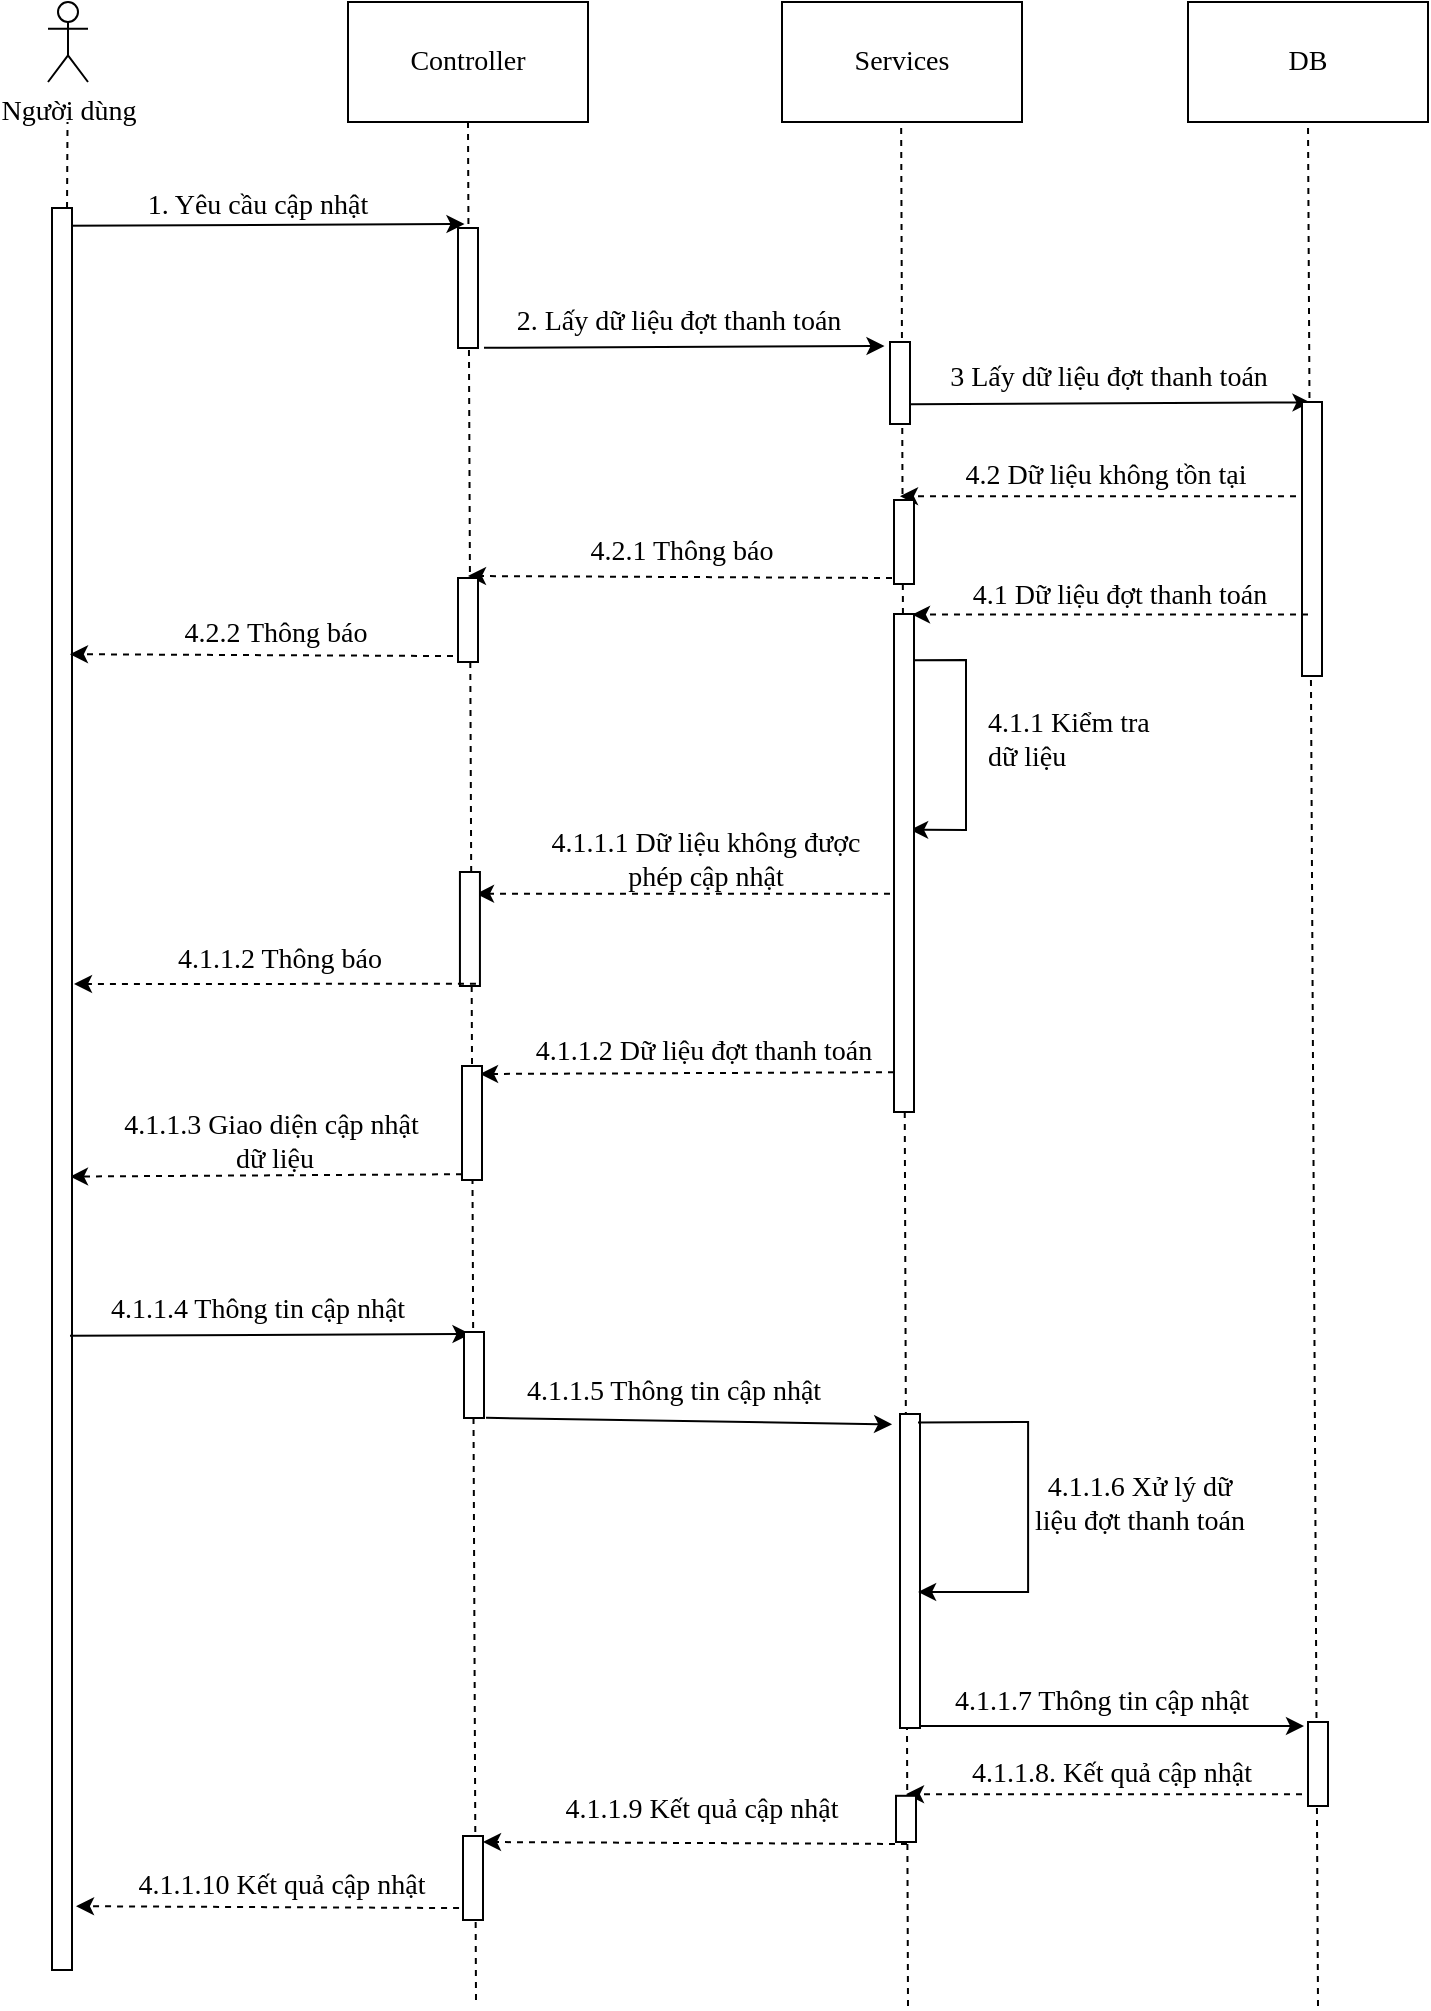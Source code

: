 <mxfile version="24.4.4" type="device">
  <diagram name="Trang-1" id="R2SSgekKrFJc0sKT6GDx">
    <mxGraphModel dx="1118" dy="561" grid="1" gridSize="1" guides="1" tooltips="1" connect="1" arrows="1" fold="1" page="1" pageScale="1" pageWidth="827" pageHeight="1169" math="0" shadow="0">
      <root>
        <mxCell id="0" />
        <mxCell id="1" parent="0" />
        <mxCell id="ekgqlXPSo2zlpU3kf7QV-1" value="Người dùng" style="shape=umlActor;verticalLabelPosition=bottom;verticalAlign=top;html=1;outlineConnect=0;fontFamily=Times New Roman;fontSize=14;" parent="1" vertex="1">
          <mxGeometry x="70" y="50" width="20" height="40" as="geometry" />
        </mxCell>
        <mxCell id="ekgqlXPSo2zlpU3kf7QV-2" value="Controller" style="rounded=0;whiteSpace=wrap;html=1;fontFamily=Times New Roman;fontSize=14;" parent="1" vertex="1">
          <mxGeometry x="220" y="50" width="120" height="60" as="geometry" />
        </mxCell>
        <mxCell id="ekgqlXPSo2zlpU3kf7QV-3" value="Services" style="rounded=0;whiteSpace=wrap;html=1;fontFamily=Times New Roman;fontSize=14;" parent="1" vertex="1">
          <mxGeometry x="437" y="50" width="120" height="60" as="geometry" />
        </mxCell>
        <mxCell id="ekgqlXPSo2zlpU3kf7QV-4" value="DB" style="rounded=0;whiteSpace=wrap;html=1;fontFamily=Times New Roman;fontSize=14;" parent="1" vertex="1">
          <mxGeometry x="640" y="50" width="120" height="60" as="geometry" />
        </mxCell>
        <mxCell id="ekgqlXPSo2zlpU3kf7QV-6" value="" style="endArrow=none;dashed=1;html=1;rounded=0;entryX=0.5;entryY=1;entryDx=0;entryDy=0;fontFamily=Times New Roman;fontSize=14;" parent="1" target="ekgqlXPSo2zlpU3kf7QV-2" edge="1">
          <mxGeometry width="50" height="50" relative="1" as="geometry">
            <mxPoint x="284" y="1049" as="sourcePoint" />
            <mxPoint x="490" y="170" as="targetPoint" />
          </mxGeometry>
        </mxCell>
        <mxCell id="ekgqlXPSo2zlpU3kf7QV-7" value="" style="endArrow=none;dashed=1;html=1;rounded=0;entryX=0.5;entryY=1;entryDx=0;entryDy=0;fontFamily=Times New Roman;fontSize=14;" parent="1" edge="1">
          <mxGeometry width="50" height="50" relative="1" as="geometry">
            <mxPoint x="500" y="1052" as="sourcePoint" />
            <mxPoint x="496.58" y="110" as="targetPoint" />
          </mxGeometry>
        </mxCell>
        <mxCell id="ekgqlXPSo2zlpU3kf7QV-8" value="" style="endArrow=none;dashed=1;html=1;rounded=0;entryX=0.5;entryY=1;entryDx=0;entryDy=0;fontFamily=Times New Roman;fontSize=14;" parent="1" edge="1">
          <mxGeometry width="50" height="50" relative="1" as="geometry">
            <mxPoint x="705" y="1052" as="sourcePoint" />
            <mxPoint x="700" y="110" as="targetPoint" />
          </mxGeometry>
        </mxCell>
        <mxCell id="ekgqlXPSo2zlpU3kf7QV-10" value="2. Lấy dữ liệu đợt thanh toán" style="text;html=1;strokeColor=none;fillColor=none;align=center;verticalAlign=middle;whiteSpace=wrap;rounded=0;fontFamily=Times New Roman;fontSize=14;" parent="1" vertex="1">
          <mxGeometry x="300" y="205" width="171" height="10" as="geometry" />
        </mxCell>
        <mxCell id="ekgqlXPSo2zlpU3kf7QV-49" value="" style="endArrow=none;dashed=1;html=1;rounded=0;entryX=0.5;entryY=1;entryDx=0;entryDy=0;fontFamily=Times New Roman;fontSize=14;" parent="1" source="641vR3JIcgb_U33MpTuV-16" edge="1">
          <mxGeometry width="50" height="50" relative="1" as="geometry">
            <mxPoint x="76" y="1056.857" as="sourcePoint" />
            <mxPoint x="79.76" y="110" as="targetPoint" />
          </mxGeometry>
        </mxCell>
        <mxCell id="641vR3JIcgb_U33MpTuV-2" value="" style="endArrow=classic;html=1;rounded=0;fontFamily=Times New Roman;fontSize=14;exitX=0.975;exitY=0.087;exitDx=0;exitDy=0;exitPerimeter=0;" parent="1" edge="1">
          <mxGeometry width="50" height="50" relative="1" as="geometry">
            <mxPoint x="78" y="161.9" as="sourcePoint" />
            <mxPoint x="278.25" y="161" as="targetPoint" />
          </mxGeometry>
        </mxCell>
        <mxCell id="641vR3JIcgb_U33MpTuV-3" value="1. Yêu cầu cập nhật" style="text;html=1;strokeColor=none;fillColor=none;align=center;verticalAlign=middle;whiteSpace=wrap;rounded=0;fontFamily=Times New Roman;fontSize=14;" parent="1" vertex="1">
          <mxGeometry x="93.25" y="147" width="164" height="10" as="geometry" />
        </mxCell>
        <mxCell id="641vR3JIcgb_U33MpTuV-4" value="" style="rounded=0;whiteSpace=wrap;html=1;fontFamily=Times New Roman;fontSize=14;" parent="1" vertex="1">
          <mxGeometry x="275" y="163" width="10" height="60" as="geometry" />
        </mxCell>
        <mxCell id="641vR3JIcgb_U33MpTuV-6" value="" style="endArrow=classic;html=1;rounded=0;fontFamily=Times New Roman;fontSize=14;exitX=0.975;exitY=0.087;exitDx=0;exitDy=0;exitPerimeter=0;" parent="1" edge="1">
          <mxGeometry width="50" height="50" relative="1" as="geometry">
            <mxPoint x="288" y="222.9" as="sourcePoint" />
            <mxPoint x="488.25" y="222" as="targetPoint" />
          </mxGeometry>
        </mxCell>
        <mxCell id="641vR3JIcgb_U33MpTuV-8" value="" style="rounded=0;whiteSpace=wrap;html=1;fontFamily=Times New Roman;fontSize=14;" parent="1" vertex="1">
          <mxGeometry x="491" y="220" width="10" height="41" as="geometry" />
        </mxCell>
        <mxCell id="641vR3JIcgb_U33MpTuV-10" value="3 Lấy dữ liệu đợt thanh toán" style="text;html=1;strokeColor=none;fillColor=none;align=center;verticalAlign=middle;whiteSpace=wrap;rounded=0;fontFamily=Times New Roman;fontSize=14;" parent="1" vertex="1">
          <mxGeometry x="513" y="233.21" width="175" height="10" as="geometry" />
        </mxCell>
        <mxCell id="641vR3JIcgb_U33MpTuV-11" value="" style="endArrow=classic;html=1;rounded=0;fontFamily=Times New Roman;fontSize=14;exitX=0.975;exitY=0.087;exitDx=0;exitDy=0;exitPerimeter=0;" parent="1" edge="1">
          <mxGeometry width="50" height="50" relative="1" as="geometry">
            <mxPoint x="501" y="251.11" as="sourcePoint" />
            <mxPoint x="701.25" y="250.21" as="targetPoint" />
          </mxGeometry>
        </mxCell>
        <mxCell id="641vR3JIcgb_U33MpTuV-12" value="" style="rounded=0;whiteSpace=wrap;html=1;fontFamily=Times New Roman;fontSize=14;" parent="1" vertex="1">
          <mxGeometry x="697" y="250" width="10" height="137" as="geometry" />
        </mxCell>
        <mxCell id="641vR3JIcgb_U33MpTuV-15" value="4.1.1.1 Dữ liệu không được phép cập nhật" style="text;html=1;strokeColor=none;fillColor=none;align=center;verticalAlign=middle;whiteSpace=wrap;rounded=0;fontFamily=Times New Roman;fontSize=14;" parent="1" vertex="1">
          <mxGeometry x="311" y="474" width="176" height="10" as="geometry" />
        </mxCell>
        <mxCell id="641vR3JIcgb_U33MpTuV-18" value="" style="endArrow=classic;html=1;rounded=0;exitX=0.25;exitY=1;exitDx=0;exitDy=0;dashed=1;" parent="1" edge="1">
          <mxGeometry width="50" height="50" relative="1" as="geometry">
            <mxPoint x="700" y="356.31" as="sourcePoint" />
            <mxPoint x="502" y="356.31" as="targetPoint" />
          </mxGeometry>
        </mxCell>
        <mxCell id="641vR3JIcgb_U33MpTuV-21" value="4.1.1.2 Dữ liệu đợt thanh toán" style="text;html=1;strokeColor=none;fillColor=none;align=center;verticalAlign=middle;whiteSpace=wrap;rounded=0;fontFamily=Times New Roman;fontSize=14;" parent="1" vertex="1">
          <mxGeometry x="310" y="570" width="176" height="10" as="geometry" />
        </mxCell>
        <mxCell id="641vR3JIcgb_U33MpTuV-22" value="" style="endArrow=classic;html=1;rounded=0;exitX=0.25;exitY=1;exitDx=0;exitDy=0;dashed=1;" parent="1" edge="1">
          <mxGeometry width="50" height="50" relative="1" as="geometry">
            <mxPoint x="493" y="585.1" as="sourcePoint" />
            <mxPoint x="286" y="586" as="targetPoint" />
          </mxGeometry>
        </mxCell>
        <mxCell id="641vR3JIcgb_U33MpTuV-23" value="" style="rounded=0;whiteSpace=wrap;html=1;fontFamily=Times New Roman;fontSize=14;" parent="1" vertex="1">
          <mxGeometry x="277" y="582" width="10" height="57" as="geometry" />
        </mxCell>
        <mxCell id="641vR3JIcgb_U33MpTuV-25" value="4.1.1.3 Giao diện cập nhật&amp;nbsp;&lt;div&gt;dữ liệu&lt;/div&gt;" style="text;html=1;strokeColor=none;fillColor=none;align=center;verticalAlign=middle;whiteSpace=wrap;rounded=0;fontFamily=Times New Roman;fontSize=14;" parent="1" vertex="1">
          <mxGeometry x="89.5" y="615" width="187" height="10" as="geometry" />
        </mxCell>
        <mxCell id="641vR3JIcgb_U33MpTuV-26" value="" style="endArrow=classic;html=1;rounded=0;exitX=0.25;exitY=1;exitDx=0;exitDy=0;dashed=1;" parent="1" edge="1">
          <mxGeometry width="50" height="50" relative="1" as="geometry">
            <mxPoint x="277" y="636.1" as="sourcePoint" />
            <mxPoint x="81" y="637.28" as="targetPoint" />
          </mxGeometry>
        </mxCell>
        <mxCell id="641vR3JIcgb_U33MpTuV-16" value="" style="rounded=0;whiteSpace=wrap;html=1;fontFamily=Times New Roman;fontSize=14;" parent="1" vertex="1">
          <mxGeometry x="72" y="153" width="10" height="881" as="geometry" />
        </mxCell>
        <mxCell id="641vR3JIcgb_U33MpTuV-29" value="4.1.1.4 Thông tin cập nhật" style="text;html=1;strokeColor=none;fillColor=none;align=center;verticalAlign=middle;whiteSpace=wrap;rounded=0;fontFamily=Times New Roman;fontSize=14;" parent="1" vertex="1">
          <mxGeometry x="93" y="699" width="164" height="10" as="geometry" />
        </mxCell>
        <mxCell id="641vR3JIcgb_U33MpTuV-30" value="" style="endArrow=classic;html=1;rounded=0;fontFamily=Times New Roman;fontSize=14;exitX=0.975;exitY=0.087;exitDx=0;exitDy=0;exitPerimeter=0;" parent="1" edge="1">
          <mxGeometry width="50" height="50" relative="1" as="geometry">
            <mxPoint x="81" y="716.9" as="sourcePoint" />
            <mxPoint x="281.25" y="716" as="targetPoint" />
          </mxGeometry>
        </mxCell>
        <mxCell id="641vR3JIcgb_U33MpTuV-27" value="" style="rounded=0;whiteSpace=wrap;html=1;fontFamily=Times New Roman;fontSize=14;" parent="1" vertex="1">
          <mxGeometry x="278" y="715" width="10" height="43" as="geometry" />
        </mxCell>
        <mxCell id="641vR3JIcgb_U33MpTuV-34" value="4.1.1.5 Thông tin cập nhật" style="text;html=1;strokeColor=none;fillColor=none;align=center;verticalAlign=middle;whiteSpace=wrap;rounded=0;fontFamily=Times New Roman;fontSize=14;" parent="1" vertex="1">
          <mxGeometry x="301" y="740" width="164" height="10" as="geometry" />
        </mxCell>
        <mxCell id="641vR3JIcgb_U33MpTuV-35" value="" style="endArrow=classic;html=1;rounded=0;fontFamily=Times New Roman;fontSize=14;exitX=0.975;exitY=0.087;exitDx=0;exitDy=0;exitPerimeter=0;entryX=-0.396;entryY=0.033;entryDx=0;entryDy=0;entryPerimeter=0;" parent="1" target="641vR3JIcgb_U33MpTuV-36" edge="1">
          <mxGeometry width="50" height="50" relative="1" as="geometry">
            <mxPoint x="289" y="757.9" as="sourcePoint" />
            <mxPoint x="489.25" y="757" as="targetPoint" />
          </mxGeometry>
        </mxCell>
        <mxCell id="641vR3JIcgb_U33MpTuV-36" value="" style="rounded=0;whiteSpace=wrap;html=1;fontFamily=Times New Roman;fontSize=14;" parent="1" vertex="1">
          <mxGeometry x="496" y="756" width="10" height="157" as="geometry" />
        </mxCell>
        <mxCell id="641vR3JIcgb_U33MpTuV-38" value="4.1.1.7 Thông tin cập nhật" style="text;html=1;strokeColor=none;fillColor=none;align=center;verticalAlign=middle;whiteSpace=wrap;rounded=0;fontFamily=Times New Roman;fontSize=14;" parent="1" vertex="1">
          <mxGeometry x="515" y="895.2" width="164" height="10" as="geometry" />
        </mxCell>
        <mxCell id="641vR3JIcgb_U33MpTuV-39" value="" style="endArrow=classic;html=1;rounded=0;fontFamily=Times New Roman;fontSize=14;exitX=0.975;exitY=0.087;exitDx=0;exitDy=0;exitPerimeter=0;" parent="1" edge="1">
          <mxGeometry width="50" height="50" relative="1" as="geometry">
            <mxPoint x="505.5" y="912" as="sourcePoint" />
            <mxPoint x="698" y="912" as="targetPoint" />
          </mxGeometry>
        </mxCell>
        <mxCell id="641vR3JIcgb_U33MpTuV-42" value="" style="rounded=0;whiteSpace=wrap;html=1;fontFamily=Times New Roman;fontSize=14;" parent="1" vertex="1">
          <mxGeometry x="277.5" y="967" width="10" height="42" as="geometry" />
        </mxCell>
        <mxCell id="641vR3JIcgb_U33MpTuV-43" value="4.2.1 Thông báo" style="text;html=1;strokeColor=none;fillColor=none;align=center;verticalAlign=middle;whiteSpace=wrap;rounded=0;fontFamily=Times New Roman;fontSize=14;" parent="1" vertex="1">
          <mxGeometry x="299" y="320" width="176" height="10" as="geometry" />
        </mxCell>
        <mxCell id="641vR3JIcgb_U33MpTuV-44" value="" style="endArrow=classic;html=1;rounded=0;exitX=0.25;exitY=1;exitDx=0;exitDy=0;dashed=1;" parent="1" edge="1">
          <mxGeometry width="50" height="50" relative="1" as="geometry">
            <mxPoint x="499.5" y="971" as="sourcePoint" />
            <mxPoint x="287.5" y="970" as="targetPoint" />
          </mxGeometry>
        </mxCell>
        <mxCell id="641vR3JIcgb_U33MpTuV-45" value="4.1.1.8. Kết quả cập nhật" style="text;html=1;strokeColor=none;fillColor=none;align=center;verticalAlign=middle;whiteSpace=wrap;rounded=0;fontFamily=Times New Roman;fontSize=14;" parent="1" vertex="1">
          <mxGeometry x="514" y="931" width="176" height="10" as="geometry" />
        </mxCell>
        <mxCell id="641vR3JIcgb_U33MpTuV-46" value="" style="endArrow=classic;html=1;rounded=0;exitX=0.25;exitY=1;exitDx=0;exitDy=0;dashed=1;" parent="1" edge="1">
          <mxGeometry width="50" height="50" relative="1" as="geometry">
            <mxPoint x="697" y="946.1" as="sourcePoint" />
            <mxPoint x="499" y="946.1" as="targetPoint" />
          </mxGeometry>
        </mxCell>
        <mxCell id="641vR3JIcgb_U33MpTuV-48" value="" style="rounded=0;whiteSpace=wrap;html=1;fontFamily=Times New Roman;fontSize=14;" parent="1" vertex="1">
          <mxGeometry x="494" y="946.9" width="10" height="23.1" as="geometry" />
        </mxCell>
        <mxCell id="641vR3JIcgb_U33MpTuV-49" value="4.1.1.10 Kết quả cập nhật" style="text;html=1;strokeColor=none;fillColor=none;align=center;verticalAlign=middle;whiteSpace=wrap;rounded=0;fontFamily=Times New Roman;fontSize=14;" parent="1" vertex="1">
          <mxGeometry x="99" y="987" width="176" height="10" as="geometry" />
        </mxCell>
        <mxCell id="641vR3JIcgb_U33MpTuV-50" value="" style="endArrow=classic;html=1;rounded=0;dashed=1;exitX=1.003;exitY=1.603;exitDx=0;exitDy=0;exitPerimeter=0;" parent="1" source="641vR3JIcgb_U33MpTuV-49" edge="1">
          <mxGeometry width="50" height="50" relative="1" as="geometry">
            <mxPoint x="222" y="1073" as="sourcePoint" />
            <mxPoint x="84" y="1002.1" as="targetPoint" />
          </mxGeometry>
        </mxCell>
        <mxCell id="t1Fd2pERPfsQpm8VevTR-3" value="4.1.1.6 Xử lý dữ liệu đợt thanh toán" style="text;html=1;strokeColor=none;fillColor=none;align=center;verticalAlign=middle;whiteSpace=wrap;rounded=0;fontFamily=Times New Roman;fontSize=14;" parent="1" vertex="1">
          <mxGeometry x="562" y="756" width="108" height="90" as="geometry" />
        </mxCell>
        <mxCell id="t1Fd2pERPfsQpm8VevTR-4" value="" style="endArrow=classic;html=1;rounded=0;exitX=0.995;exitY=0.095;exitDx=0;exitDy=0;exitPerimeter=0;fontFamily=Times New Roman;fontSize=14;" parent="1" edge="1">
          <mxGeometry width="50" height="50" relative="1" as="geometry">
            <mxPoint x="505" y="760.2" as="sourcePoint" />
            <mxPoint x="505.05" y="845" as="targetPoint" />
            <Array as="points">
              <mxPoint x="560.05" y="760" />
              <mxPoint x="560.05" y="845" />
            </Array>
          </mxGeometry>
        </mxCell>
        <mxCell id="t1Fd2pERPfsQpm8VevTR-8" value="4.2 Dữ liệu không tồn tại" style="text;html=1;strokeColor=none;fillColor=none;align=center;verticalAlign=middle;whiteSpace=wrap;rounded=0;fontFamily=Times New Roman;fontSize=14;" parent="1" vertex="1">
          <mxGeometry x="511" y="282" width="176" height="10" as="geometry" />
        </mxCell>
        <mxCell id="t1Fd2pERPfsQpm8VevTR-9" value="" style="endArrow=classic;html=1;rounded=0;exitX=0.25;exitY=1;exitDx=0;exitDy=0;dashed=1;" parent="1" edge="1">
          <mxGeometry width="50" height="50" relative="1" as="geometry">
            <mxPoint x="694" y="297.1" as="sourcePoint" />
            <mxPoint x="496" y="297.1" as="targetPoint" />
          </mxGeometry>
        </mxCell>
        <mxCell id="t1Fd2pERPfsQpm8VevTR-10" value="" style="rounded=0;whiteSpace=wrap;html=1;fontFamily=Times New Roman;fontSize=14;" parent="1" vertex="1">
          <mxGeometry x="493" y="299" width="10" height="42" as="geometry" />
        </mxCell>
        <mxCell id="t1Fd2pERPfsQpm8VevTR-12" value="4.1.1.9 Kết quả cập nhật" style="text;html=1;strokeColor=none;fillColor=none;align=center;verticalAlign=middle;whiteSpace=wrap;rounded=0;fontFamily=Times New Roman;fontSize=14;" parent="1" vertex="1">
          <mxGeometry x="308.5" y="949" width="176" height="10" as="geometry" />
        </mxCell>
        <mxCell id="t1Fd2pERPfsQpm8VevTR-13" value="" style="endArrow=classic;html=1;rounded=0;exitX=0.25;exitY=1;exitDx=0;exitDy=0;dashed=1;" parent="1" edge="1">
          <mxGeometry width="50" height="50" relative="1" as="geometry">
            <mxPoint x="492" y="338" as="sourcePoint" />
            <mxPoint x="280" y="337" as="targetPoint" />
          </mxGeometry>
        </mxCell>
        <mxCell id="t1Fd2pERPfsQpm8VevTR-16" value="" style="endArrow=none;dashed=1;html=1;rounded=0;entryX=0.5;entryY=1;entryDx=0;entryDy=0;fontFamily=Times New Roman;fontSize=14;" parent="1" target="t1Fd2pERPfsQpm8VevTR-14" edge="1">
          <mxGeometry width="50" height="50" relative="1" as="geometry">
            <mxPoint x="278" y="363.151" as="sourcePoint" />
            <mxPoint x="278" y="-585" as="targetPoint" />
          </mxGeometry>
        </mxCell>
        <mxCell id="t1Fd2pERPfsQpm8VevTR-14" value="" style="rounded=0;whiteSpace=wrap;html=1;fontFamily=Times New Roman;fontSize=14;" parent="1" vertex="1">
          <mxGeometry x="275" y="338" width="10" height="42" as="geometry" />
        </mxCell>
        <mxCell id="t1Fd2pERPfsQpm8VevTR-17" value="4.2.2 Thông báo" style="text;html=1;strokeColor=none;fillColor=none;align=center;verticalAlign=middle;whiteSpace=wrap;rounded=0;fontFamily=Times New Roman;fontSize=14;" parent="1" vertex="1">
          <mxGeometry x="95.97" y="361" width="176" height="10" as="geometry" />
        </mxCell>
        <mxCell id="t1Fd2pERPfsQpm8VevTR-18" value="" style="endArrow=classic;html=1;rounded=0;dashed=1;exitX=1.003;exitY=1.603;exitDx=0;exitDy=0;exitPerimeter=0;" parent="1" source="t1Fd2pERPfsQpm8VevTR-17" edge="1">
          <mxGeometry width="50" height="50" relative="1" as="geometry">
            <mxPoint x="218.97" y="447" as="sourcePoint" />
            <mxPoint x="80.97" y="376.1" as="targetPoint" />
          </mxGeometry>
        </mxCell>
        <mxCell id="Sn7Xwz1aymTKCHR9F5rC-3" value="4.1 Dữ liệu đợt thanh toán" style="text;html=1;strokeColor=none;fillColor=none;align=center;verticalAlign=middle;whiteSpace=wrap;rounded=0;fontFamily=Times New Roman;fontSize=14;" parent="1" vertex="1">
          <mxGeometry x="518" y="342.21" width="176" height="10" as="geometry" />
        </mxCell>
        <mxCell id="Sn7Xwz1aymTKCHR9F5rC-4" value="" style="endArrow=classic;html=1;rounded=0;exitX=0.25;exitY=1;exitDx=0;exitDy=0;dashed=1;" parent="1" edge="1">
          <mxGeometry width="50" height="50" relative="1" as="geometry">
            <mxPoint x="497" y="495.9" as="sourcePoint" />
            <mxPoint x="284" y="495.9" as="targetPoint" />
          </mxGeometry>
        </mxCell>
        <mxCell id="Sn7Xwz1aymTKCHR9F5rC-5" value="" style="rounded=0;whiteSpace=wrap;html=1;fontFamily=Times New Roman;fontSize=14;" parent="1" vertex="1">
          <mxGeometry x="275.97" y="485" width="10" height="57" as="geometry" />
        </mxCell>
        <mxCell id="Sn7Xwz1aymTKCHR9F5rC-7" value="4.1.1.2 Thông báo" style="text;html=1;strokeColor=none;fillColor=none;align=center;verticalAlign=middle;whiteSpace=wrap;rounded=0;fontFamily=Times New Roman;fontSize=14;" parent="1" vertex="1">
          <mxGeometry x="97.97" y="523.89" width="176" height="10" as="geometry" />
        </mxCell>
        <mxCell id="Sn7Xwz1aymTKCHR9F5rC-8" value="" style="endArrow=classic;html=1;rounded=0;exitX=0.25;exitY=1;exitDx=0;exitDy=0;dashed=1;" parent="1" edge="1">
          <mxGeometry width="50" height="50" relative="1" as="geometry">
            <mxPoint x="283.97" y="540.89" as="sourcePoint" />
            <mxPoint x="83" y="541" as="targetPoint" />
          </mxGeometry>
        </mxCell>
        <mxCell id="Sn7Xwz1aymTKCHR9F5rC-11" value="4.1.1 Kiểm tra&amp;nbsp;&lt;div&gt;dữ liệu&lt;/div&gt;" style="text;html=1;strokeColor=none;fillColor=none;align=left;verticalAlign=middle;whiteSpace=wrap;rounded=0;fontFamily=Times New Roman;fontSize=14;" parent="1" vertex="1">
          <mxGeometry x="538" y="374" width="94" height="90" as="geometry" />
        </mxCell>
        <mxCell id="Sn7Xwz1aymTKCHR9F5rC-12" value="" style="endArrow=classic;html=1;rounded=0;exitX=0.995;exitY=0.095;exitDx=0;exitDy=0;exitPerimeter=0;fontFamily=Times New Roman;fontSize=14;" parent="1" edge="1">
          <mxGeometry width="50" height="50" relative="1" as="geometry">
            <mxPoint x="501" y="379.1" as="sourcePoint" />
            <mxPoint x="501.05" y="463.9" as="targetPoint" />
            <Array as="points">
              <mxPoint x="529" y="379" />
              <mxPoint x="529" y="464" />
            </Array>
          </mxGeometry>
        </mxCell>
        <mxCell id="Sn7Xwz1aymTKCHR9F5rC-13" value="" style="rounded=0;whiteSpace=wrap;html=1;fontFamily=Times New Roman;fontSize=14;" parent="1" vertex="1">
          <mxGeometry x="493" y="356" width="10" height="249" as="geometry" />
        </mxCell>
        <mxCell id="jT6SeYg2lkxHBHdheqIb-1" value="" style="rounded=0;whiteSpace=wrap;html=1;fontFamily=Times New Roman;fontSize=14;" vertex="1" parent="1">
          <mxGeometry x="700" y="910" width="10" height="42" as="geometry" />
        </mxCell>
      </root>
    </mxGraphModel>
  </diagram>
</mxfile>

